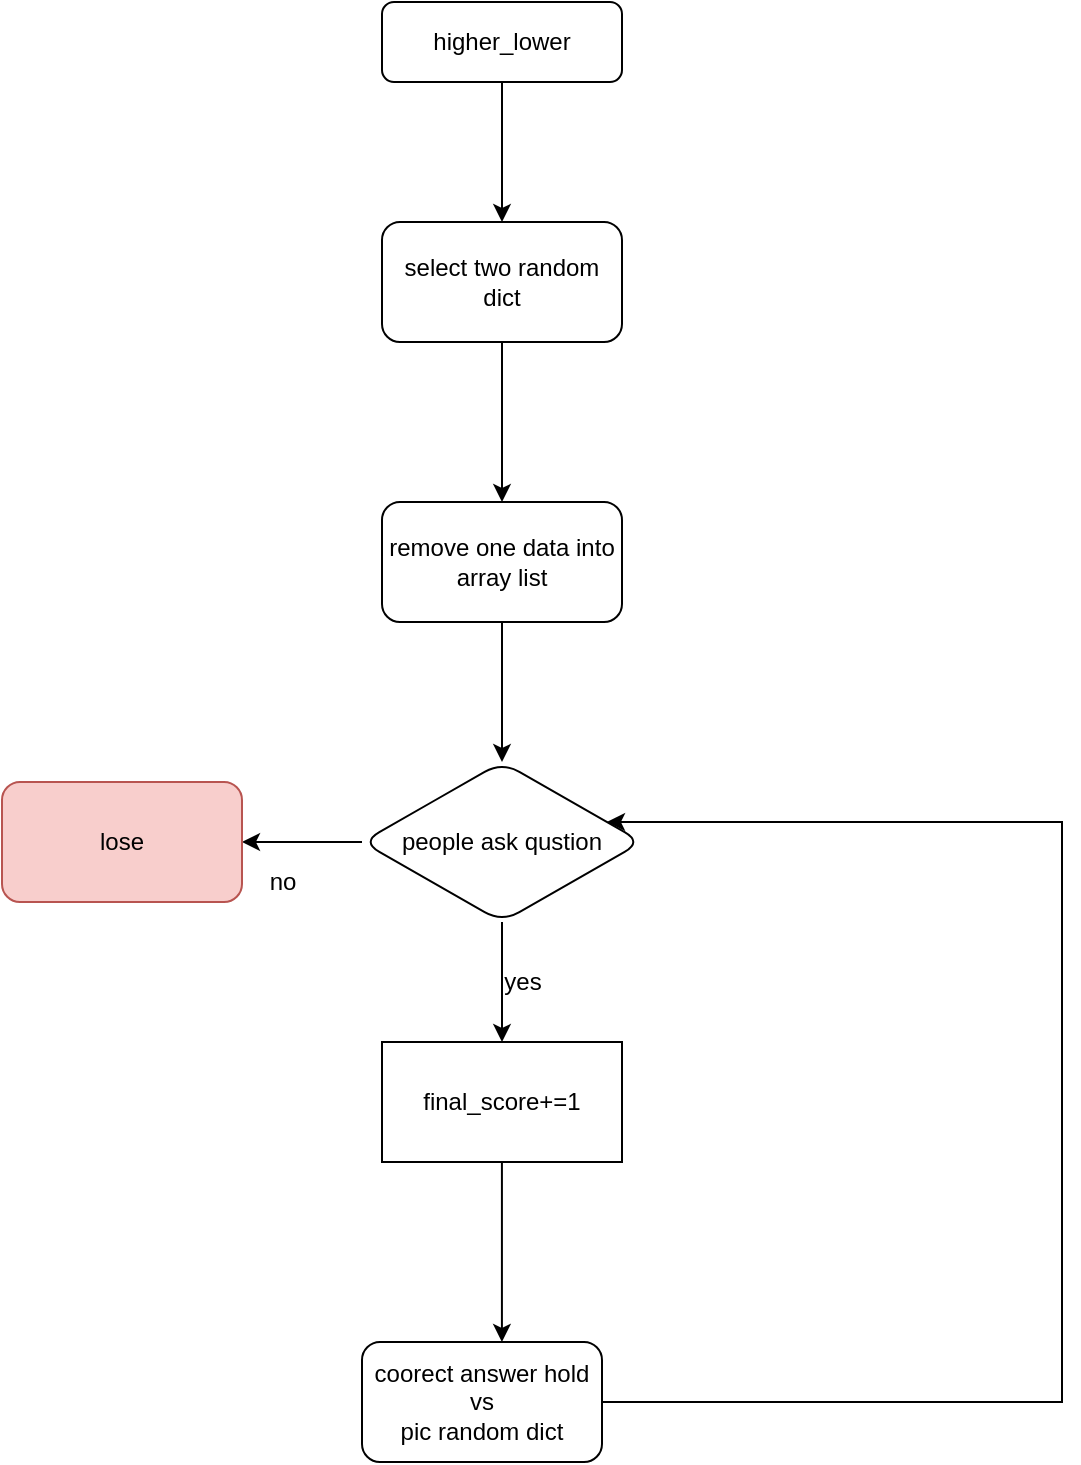 <mxfile version="20.0.3" type="github">
  <diagram id="C5RBs43oDa-KdzZeNtuy" name="Page-1">
    <mxGraphModel dx="1929" dy="582" grid="1" gridSize="10" guides="1" tooltips="1" connect="1" arrows="1" fold="1" page="1" pageScale="1" pageWidth="827" pageHeight="1169" math="0" shadow="0">
      <root>
        <mxCell id="WIyWlLk6GJQsqaUBKTNV-0" />
        <mxCell id="WIyWlLk6GJQsqaUBKTNV-1" parent="WIyWlLk6GJQsqaUBKTNV-0" />
        <mxCell id="v_t5tOtFAbqY9xEJmeQ0-1" value="" style="edgeStyle=orthogonalEdgeStyle;rounded=0;orthogonalLoop=1;jettySize=auto;html=1;" edge="1" parent="WIyWlLk6GJQsqaUBKTNV-1" source="WIyWlLk6GJQsqaUBKTNV-3" target="v_t5tOtFAbqY9xEJmeQ0-0">
          <mxGeometry relative="1" as="geometry" />
        </mxCell>
        <mxCell id="WIyWlLk6GJQsqaUBKTNV-3" value="higher_lower" style="rounded=1;whiteSpace=wrap;html=1;fontSize=12;glass=0;strokeWidth=1;shadow=0;" parent="WIyWlLk6GJQsqaUBKTNV-1" vertex="1">
          <mxGeometry x="160" y="80" width="120" height="40" as="geometry" />
        </mxCell>
        <mxCell id="v_t5tOtFAbqY9xEJmeQ0-22" value="" style="edgeStyle=orthogonalEdgeStyle;rounded=0;orthogonalLoop=1;jettySize=auto;html=1;" edge="1" parent="WIyWlLk6GJQsqaUBKTNV-1" source="v_t5tOtFAbqY9xEJmeQ0-0" target="v_t5tOtFAbqY9xEJmeQ0-21">
          <mxGeometry relative="1" as="geometry" />
        </mxCell>
        <mxCell id="v_t5tOtFAbqY9xEJmeQ0-0" value="select two random&lt;br&gt;dict" style="whiteSpace=wrap;html=1;rounded=1;glass=0;strokeWidth=1;shadow=0;" vertex="1" parent="WIyWlLk6GJQsqaUBKTNV-1">
          <mxGeometry x="160" y="190" width="120" height="60" as="geometry" />
        </mxCell>
        <mxCell id="v_t5tOtFAbqY9xEJmeQ0-7" value="" style="edgeStyle=orthogonalEdgeStyle;rounded=0;orthogonalLoop=1;jettySize=auto;html=1;" edge="1" parent="WIyWlLk6GJQsqaUBKTNV-1" source="v_t5tOtFAbqY9xEJmeQ0-4" target="v_t5tOtFAbqY9xEJmeQ0-6">
          <mxGeometry relative="1" as="geometry" />
        </mxCell>
        <mxCell id="v_t5tOtFAbqY9xEJmeQ0-4" value="people ask qustion" style="rhombus;whiteSpace=wrap;html=1;rounded=1;glass=0;strokeWidth=1;shadow=0;" vertex="1" parent="WIyWlLk6GJQsqaUBKTNV-1">
          <mxGeometry x="150" y="460" width="140" height="80" as="geometry" />
        </mxCell>
        <mxCell id="v_t5tOtFAbqY9xEJmeQ0-6" value="lose" style="whiteSpace=wrap;html=1;rounded=1;glass=0;strokeWidth=1;shadow=0;fillColor=#f8cecc;strokeColor=#b85450;" vertex="1" parent="WIyWlLk6GJQsqaUBKTNV-1">
          <mxGeometry x="-30" y="470" width="120" height="60" as="geometry" />
        </mxCell>
        <mxCell id="v_t5tOtFAbqY9xEJmeQ0-17" style="edgeStyle=orthogonalEdgeStyle;rounded=0;orthogonalLoop=1;jettySize=auto;html=1;" edge="1" parent="WIyWlLk6GJQsqaUBKTNV-1" source="v_t5tOtFAbqY9xEJmeQ0-10" target="v_t5tOtFAbqY9xEJmeQ0-4">
          <mxGeometry relative="1" as="geometry">
            <mxPoint x="280" y="490" as="targetPoint" />
            <Array as="points">
              <mxPoint x="500" y="780" />
              <mxPoint x="500" y="490" />
            </Array>
          </mxGeometry>
        </mxCell>
        <mxCell id="v_t5tOtFAbqY9xEJmeQ0-10" value="coorect answer hold&lt;br&gt;vs&lt;br&gt;pic random dict" style="whiteSpace=wrap;html=1;rounded=1;glass=0;strokeWidth=1;shadow=0;" vertex="1" parent="WIyWlLk6GJQsqaUBKTNV-1">
          <mxGeometry x="150" y="750" width="120" height="60" as="geometry" />
        </mxCell>
        <mxCell id="v_t5tOtFAbqY9xEJmeQ0-19" value="" style="edgeStyle=orthogonalEdgeStyle;rounded=0;orthogonalLoop=1;jettySize=auto;html=1;" edge="1" parent="WIyWlLk6GJQsqaUBKTNV-1" source="v_t5tOtFAbqY9xEJmeQ0-4" target="v_t5tOtFAbqY9xEJmeQ0-18">
          <mxGeometry relative="1" as="geometry">
            <Array as="points">
              <mxPoint x="220" y="618" />
              <mxPoint x="230" y="618" />
            </Array>
          </mxGeometry>
        </mxCell>
        <mxCell id="v_t5tOtFAbqY9xEJmeQ0-15" value="yes" style="text;html=1;align=center;verticalAlign=middle;resizable=0;points=[];autosize=1;strokeColor=none;fillColor=none;" vertex="1" parent="WIyWlLk6GJQsqaUBKTNV-1">
          <mxGeometry x="210" y="555" width="40" height="30" as="geometry" />
        </mxCell>
        <mxCell id="v_t5tOtFAbqY9xEJmeQ0-16" value="no" style="text;html=1;align=center;verticalAlign=middle;resizable=0;points=[];autosize=1;strokeColor=none;fillColor=none;" vertex="1" parent="WIyWlLk6GJQsqaUBKTNV-1">
          <mxGeometry x="90" y="505" width="40" height="30" as="geometry" />
        </mxCell>
        <mxCell id="v_t5tOtFAbqY9xEJmeQ0-20" style="edgeStyle=orthogonalEdgeStyle;rounded=0;orthogonalLoop=1;jettySize=auto;html=1;entryX=0.583;entryY=0;entryDx=0;entryDy=0;entryPerimeter=0;" edge="1" parent="WIyWlLk6GJQsqaUBKTNV-1" source="v_t5tOtFAbqY9xEJmeQ0-18" target="v_t5tOtFAbqY9xEJmeQ0-10">
          <mxGeometry relative="1" as="geometry" />
        </mxCell>
        <mxCell id="v_t5tOtFAbqY9xEJmeQ0-18" value="final_score+=1" style="whiteSpace=wrap;html=1;" vertex="1" parent="WIyWlLk6GJQsqaUBKTNV-1">
          <mxGeometry x="160" y="600" width="120" height="60" as="geometry" />
        </mxCell>
        <mxCell id="v_t5tOtFAbqY9xEJmeQ0-23" value="" style="edgeStyle=orthogonalEdgeStyle;rounded=0;orthogonalLoop=1;jettySize=auto;html=1;" edge="1" parent="WIyWlLk6GJQsqaUBKTNV-1" source="v_t5tOtFAbqY9xEJmeQ0-21" target="v_t5tOtFAbqY9xEJmeQ0-4">
          <mxGeometry relative="1" as="geometry" />
        </mxCell>
        <mxCell id="v_t5tOtFAbqY9xEJmeQ0-21" value="remove one data into&lt;br&gt;array list" style="whiteSpace=wrap;html=1;rounded=1;glass=0;strokeWidth=1;shadow=0;" vertex="1" parent="WIyWlLk6GJQsqaUBKTNV-1">
          <mxGeometry x="160" y="330" width="120" height="60" as="geometry" />
        </mxCell>
      </root>
    </mxGraphModel>
  </diagram>
</mxfile>

